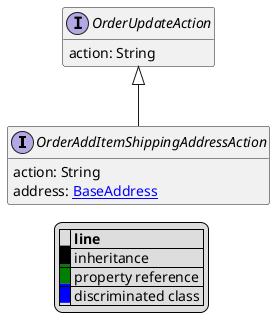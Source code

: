 @startuml

hide empty fields
hide empty methods
legend
|= |= line |
|<back:black>   </back>| inheritance |
|<back:green>   </back>| property reference |
|<back:blue>   </back>| discriminated class |
endlegend
interface OrderAddItemShippingAddressAction [[OrderAddItemShippingAddressAction.svg]] extends OrderUpdateAction {
    action: String
    address: [[BaseAddress.svg BaseAddress]]
}
interface OrderUpdateAction [[OrderUpdateAction.svg]]  {
    action: String
}





@enduml
